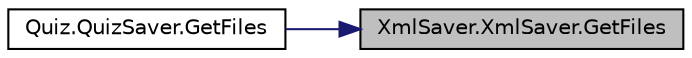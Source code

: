digraph "XmlSaver.XmlSaver.GetFiles"
{
 // INTERACTIVE_SVG=YES
 // LATEX_PDF_SIZE
  edge [fontname="Helvetica",fontsize="10",labelfontname="Helvetica",labelfontsize="10"];
  node [fontname="Helvetica",fontsize="10",shape=record];
  rankdir="RL";
  Node1 [label="XmlSaver.XmlSaver.GetFiles",height=0.2,width=0.4,color="black", fillcolor="grey75", style="filled", fontcolor="black",tooltip="获取存档问题集合"];
  Node1 -> Node2 [dir="back",color="midnightblue",fontsize="10",style="solid",fontname="Helvetica"];
  Node2 [label="Quiz.QuizSaver.GetFiles",height=0.2,width=0.4,color="black", fillcolor="white", style="filled",URL="$class_quiz_1_1_quiz_saver.html#a8ae63921ac2843789d33f48f64300c65",tooltip="获取存档问题集合"];
}
